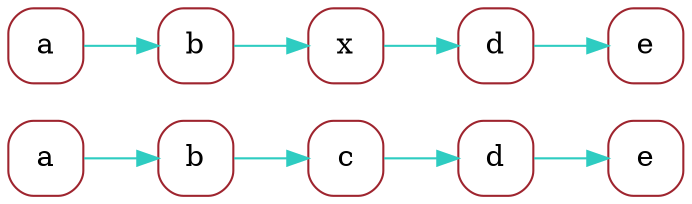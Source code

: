 digraph G {
rankdir=LR;
node [shape=rectangle style=rounded color="#9e242e" width=0.5];
edge [color="#2eccc1"];
a1 [label="a"];
b1 [label="b"];
c1 [label="c"];
d1 [label="d"];
e1 [label="e"];
a1->b1;
b1->c1;
c1->d1;
d1->e1;
a2 [label="a"];
b2 [label="b"];
x2 [label="x"];
d2 [label="d"];
e2 [label="e"];
a2->b2;
b2->x2;
x2->d2;
d2->e2;
}

